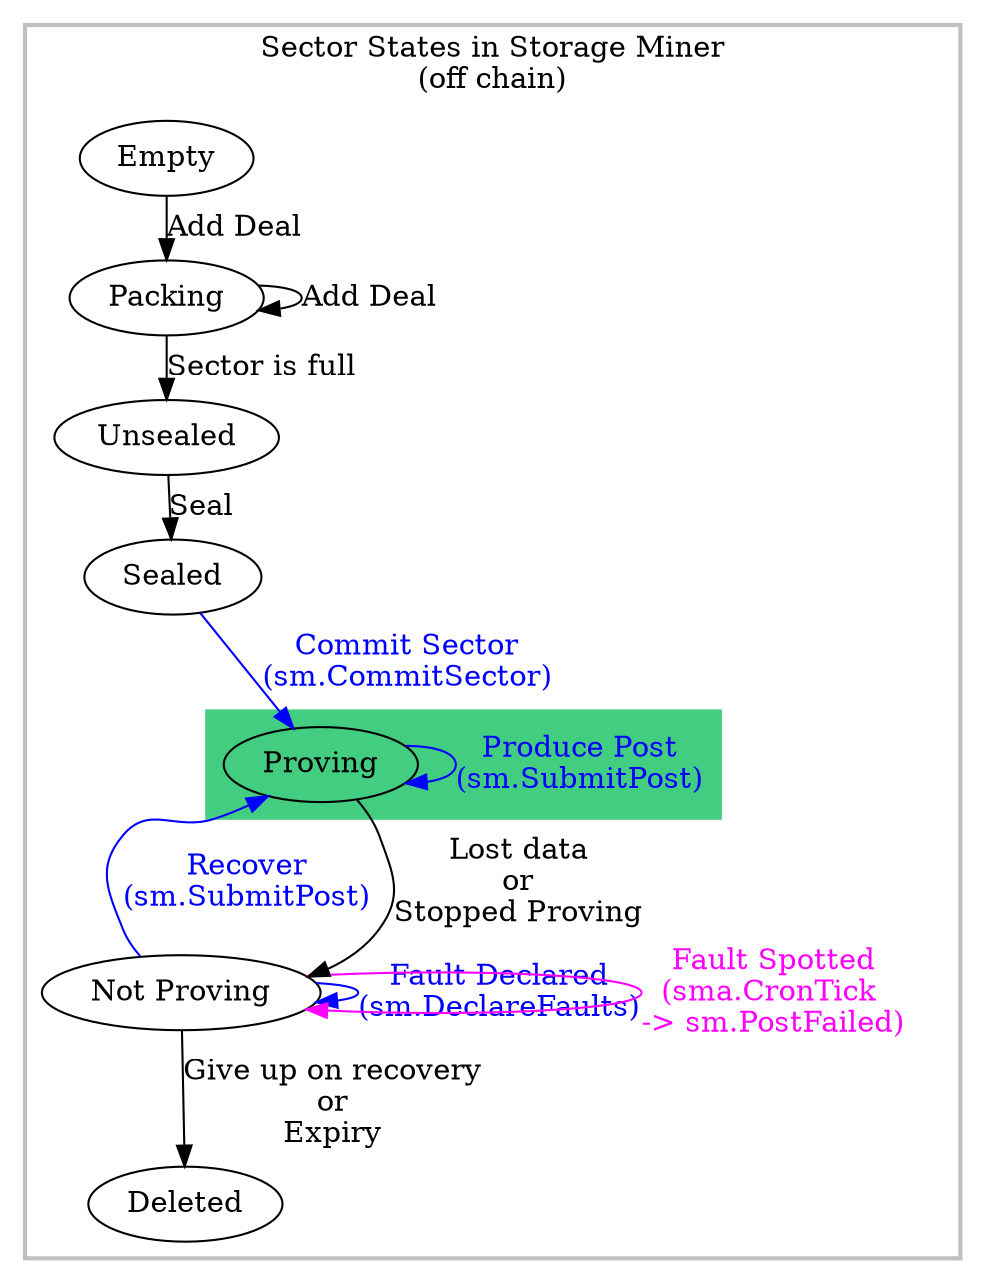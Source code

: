 digraph sector {
  compound=true;
  ranksep=0.2;
  // splines=ortho;
  edge [style=solid]

  subgraph cluster_local {
    style=bold
    color=gray
    label="Sector States in Storage Miner\n(off chain)"

    Empty
    Packing
    Unsealed
    Sealed
    NotProving [label="Not Proving"]
    Deleted


    Empty -> Packing -> Unsealed -> Sealed -> NotProving -> Deleted [style=invis] // structure

    subgraph cluster_power {
      label=""
      style=filled
      color=seagreen3
      Proving
    }

    Empty -> Packing [label="Add Deal"]
    Packing -> Unsealed [label="Sector is full"]
    Unsealed -> Sealed [label="Seal"]
    Proving -> NotProving [label="Lost data\nor\nStopped Proving"]
    NotProving -> Deleted [label="Give up on recovery\nor\nExpiry"]
  }

  {
    Packing -> Packing [label="Add Deal"]
    // ExpiredC -> Deleted [label="Expired"]
  }
  { // messages
    edge [color=blue, fontcolor=blue]
    node [color=blue, fontcolor=blue, shape=none]
    Proving -> Proving [label="Produce Post\n(sm.SubmitPost)"]
    NotProving -> Proving [label="Recover\n(sm.SubmitPost)", constraint=false]
    Sealed -> Proving [label="Commit Sector\n(sm.CommitSector)"]

    NotProving -> NotProving [label="Fault Declared\n(sm.DeclareFaults)"]
  }
  { // cron
    edge [color=magenta, fontcolor=magenta]
    NotProving -> NotProving [label="Fault Spotted\n(sma.CronTick \n-> sm.PostFailed)"]
  }
}
